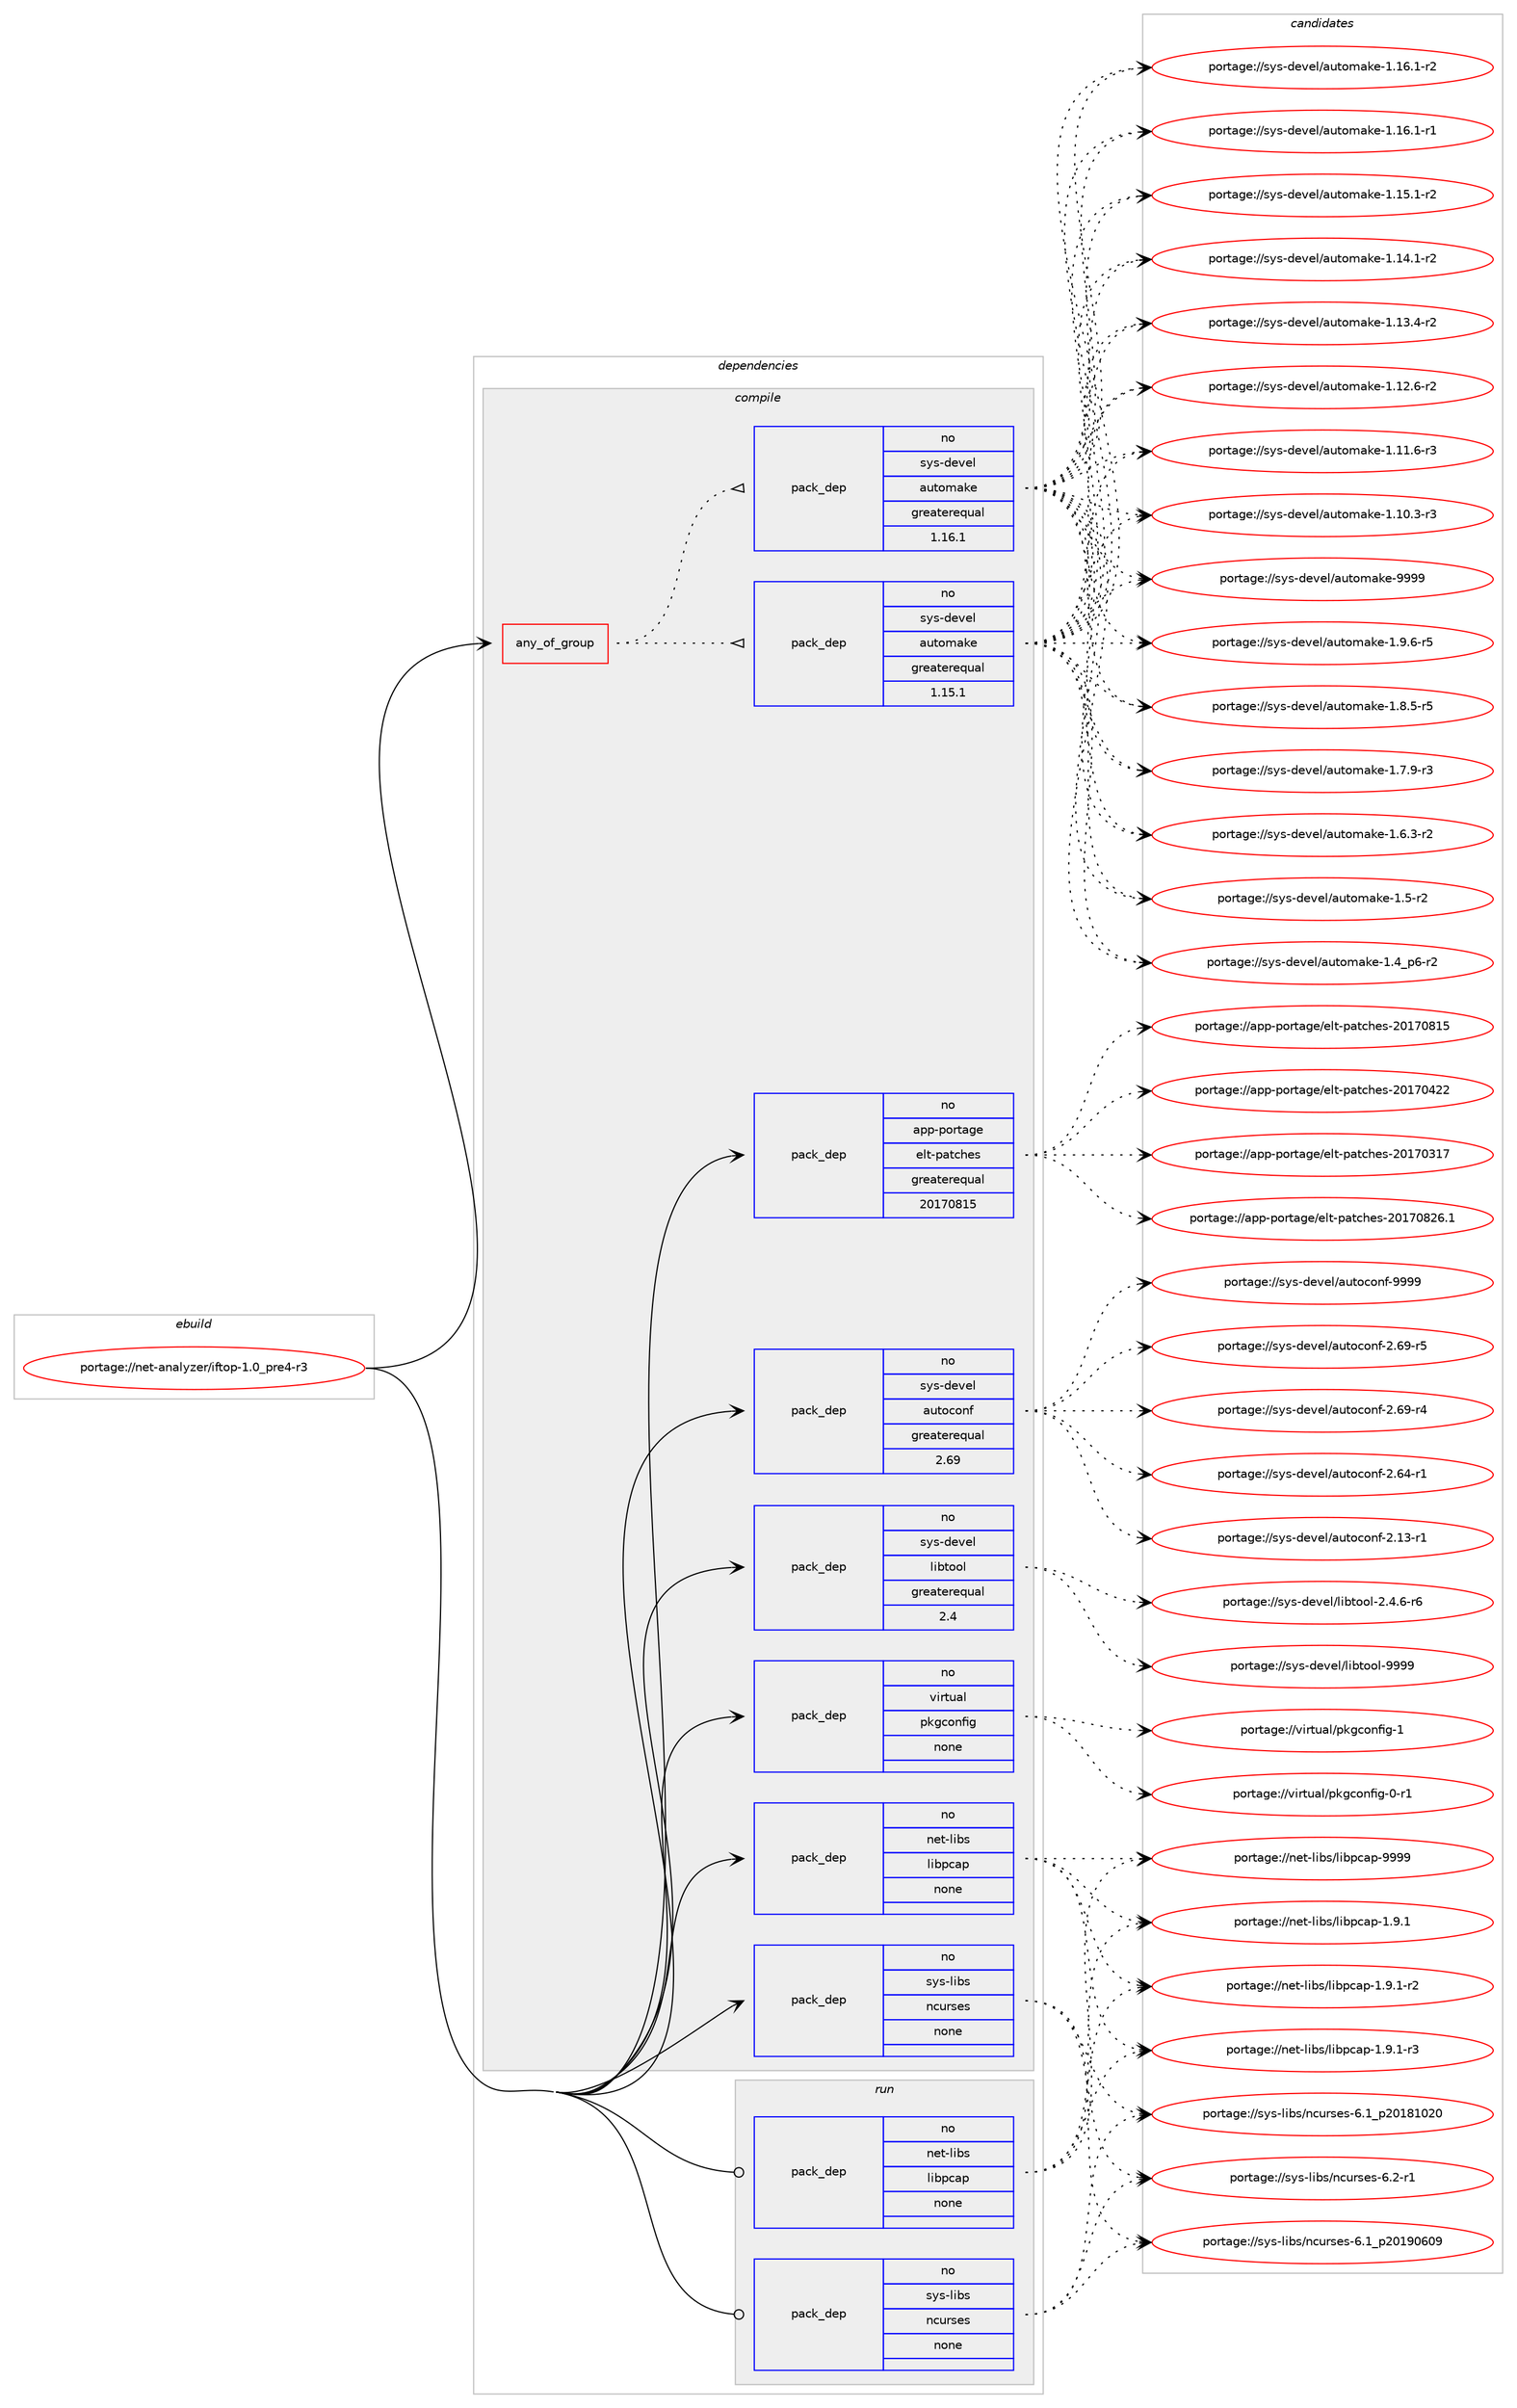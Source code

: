 digraph prolog {

# *************
# Graph options
# *************

newrank=true;
concentrate=true;
compound=true;
graph [rankdir=LR,fontname=Helvetica,fontsize=10,ranksep=1.5];#, ranksep=2.5, nodesep=0.2];
edge  [arrowhead=vee];
node  [fontname=Helvetica,fontsize=10];

# **********
# The ebuild
# **********

subgraph cluster_leftcol {
color=gray;
rank=same;
label=<<i>ebuild</i>>;
id [label="portage://net-analyzer/iftop-1.0_pre4-r3", color=red, width=4, href="../net-analyzer/iftop-1.0_pre4-r3.svg"];
}

# ****************
# The dependencies
# ****************

subgraph cluster_midcol {
color=gray;
label=<<i>dependencies</i>>;
subgraph cluster_compile {
fillcolor="#eeeeee";
style=filled;
label=<<i>compile</i>>;
subgraph any1672 {
dependency93128 [label=<<TABLE BORDER="0" CELLBORDER="1" CELLSPACING="0" CELLPADDING="4"><TR><TD CELLPADDING="10">any_of_group</TD></TR></TABLE>>, shape=none, color=red];subgraph pack70969 {
dependency93129 [label=<<TABLE BORDER="0" CELLBORDER="1" CELLSPACING="0" CELLPADDING="4" WIDTH="220"><TR><TD ROWSPAN="6" CELLPADDING="30">pack_dep</TD></TR><TR><TD WIDTH="110">no</TD></TR><TR><TD>sys-devel</TD></TR><TR><TD>automake</TD></TR><TR><TD>greaterequal</TD></TR><TR><TD>1.16.1</TD></TR></TABLE>>, shape=none, color=blue];
}
dependency93128:e -> dependency93129:w [weight=20,style="dotted",arrowhead="oinv"];
subgraph pack70970 {
dependency93130 [label=<<TABLE BORDER="0" CELLBORDER="1" CELLSPACING="0" CELLPADDING="4" WIDTH="220"><TR><TD ROWSPAN="6" CELLPADDING="30">pack_dep</TD></TR><TR><TD WIDTH="110">no</TD></TR><TR><TD>sys-devel</TD></TR><TR><TD>automake</TD></TR><TR><TD>greaterequal</TD></TR><TR><TD>1.15.1</TD></TR></TABLE>>, shape=none, color=blue];
}
dependency93128:e -> dependency93130:w [weight=20,style="dotted",arrowhead="oinv"];
}
id:e -> dependency93128:w [weight=20,style="solid",arrowhead="vee"];
subgraph pack70971 {
dependency93131 [label=<<TABLE BORDER="0" CELLBORDER="1" CELLSPACING="0" CELLPADDING="4" WIDTH="220"><TR><TD ROWSPAN="6" CELLPADDING="30">pack_dep</TD></TR><TR><TD WIDTH="110">no</TD></TR><TR><TD>app-portage</TD></TR><TR><TD>elt-patches</TD></TR><TR><TD>greaterequal</TD></TR><TR><TD>20170815</TD></TR></TABLE>>, shape=none, color=blue];
}
id:e -> dependency93131:w [weight=20,style="solid",arrowhead="vee"];
subgraph pack70972 {
dependency93132 [label=<<TABLE BORDER="0" CELLBORDER="1" CELLSPACING="0" CELLPADDING="4" WIDTH="220"><TR><TD ROWSPAN="6" CELLPADDING="30">pack_dep</TD></TR><TR><TD WIDTH="110">no</TD></TR><TR><TD>net-libs</TD></TR><TR><TD>libpcap</TD></TR><TR><TD>none</TD></TR><TR><TD></TD></TR></TABLE>>, shape=none, color=blue];
}
id:e -> dependency93132:w [weight=20,style="solid",arrowhead="vee"];
subgraph pack70973 {
dependency93133 [label=<<TABLE BORDER="0" CELLBORDER="1" CELLSPACING="0" CELLPADDING="4" WIDTH="220"><TR><TD ROWSPAN="6" CELLPADDING="30">pack_dep</TD></TR><TR><TD WIDTH="110">no</TD></TR><TR><TD>sys-devel</TD></TR><TR><TD>autoconf</TD></TR><TR><TD>greaterequal</TD></TR><TR><TD>2.69</TD></TR></TABLE>>, shape=none, color=blue];
}
id:e -> dependency93133:w [weight=20,style="solid",arrowhead="vee"];
subgraph pack70974 {
dependency93134 [label=<<TABLE BORDER="0" CELLBORDER="1" CELLSPACING="0" CELLPADDING="4" WIDTH="220"><TR><TD ROWSPAN="6" CELLPADDING="30">pack_dep</TD></TR><TR><TD WIDTH="110">no</TD></TR><TR><TD>sys-devel</TD></TR><TR><TD>libtool</TD></TR><TR><TD>greaterequal</TD></TR><TR><TD>2.4</TD></TR></TABLE>>, shape=none, color=blue];
}
id:e -> dependency93134:w [weight=20,style="solid",arrowhead="vee"];
subgraph pack70975 {
dependency93135 [label=<<TABLE BORDER="0" CELLBORDER="1" CELLSPACING="0" CELLPADDING="4" WIDTH="220"><TR><TD ROWSPAN="6" CELLPADDING="30">pack_dep</TD></TR><TR><TD WIDTH="110">no</TD></TR><TR><TD>sys-libs</TD></TR><TR><TD>ncurses</TD></TR><TR><TD>none</TD></TR><TR><TD></TD></TR></TABLE>>, shape=none, color=blue];
}
id:e -> dependency93135:w [weight=20,style="solid",arrowhead="vee"];
subgraph pack70976 {
dependency93136 [label=<<TABLE BORDER="0" CELLBORDER="1" CELLSPACING="0" CELLPADDING="4" WIDTH="220"><TR><TD ROWSPAN="6" CELLPADDING="30">pack_dep</TD></TR><TR><TD WIDTH="110">no</TD></TR><TR><TD>virtual</TD></TR><TR><TD>pkgconfig</TD></TR><TR><TD>none</TD></TR><TR><TD></TD></TR></TABLE>>, shape=none, color=blue];
}
id:e -> dependency93136:w [weight=20,style="solid",arrowhead="vee"];
}
subgraph cluster_compileandrun {
fillcolor="#eeeeee";
style=filled;
label=<<i>compile and run</i>>;
}
subgraph cluster_run {
fillcolor="#eeeeee";
style=filled;
label=<<i>run</i>>;
subgraph pack70977 {
dependency93137 [label=<<TABLE BORDER="0" CELLBORDER="1" CELLSPACING="0" CELLPADDING="4" WIDTH="220"><TR><TD ROWSPAN="6" CELLPADDING="30">pack_dep</TD></TR><TR><TD WIDTH="110">no</TD></TR><TR><TD>net-libs</TD></TR><TR><TD>libpcap</TD></TR><TR><TD>none</TD></TR><TR><TD></TD></TR></TABLE>>, shape=none, color=blue];
}
id:e -> dependency93137:w [weight=20,style="solid",arrowhead="odot"];
subgraph pack70978 {
dependency93138 [label=<<TABLE BORDER="0" CELLBORDER="1" CELLSPACING="0" CELLPADDING="4" WIDTH="220"><TR><TD ROWSPAN="6" CELLPADDING="30">pack_dep</TD></TR><TR><TD WIDTH="110">no</TD></TR><TR><TD>sys-libs</TD></TR><TR><TD>ncurses</TD></TR><TR><TD>none</TD></TR><TR><TD></TD></TR></TABLE>>, shape=none, color=blue];
}
id:e -> dependency93138:w [weight=20,style="solid",arrowhead="odot"];
}
}

# **************
# The candidates
# **************

subgraph cluster_choices {
rank=same;
color=gray;
label=<<i>candidates</i>>;

subgraph choice70969 {
color=black;
nodesep=1;
choice115121115451001011181011084797117116111109971071014557575757 [label="portage://sys-devel/automake-9999", color=red, width=4,href="../sys-devel/automake-9999.svg"];
choice115121115451001011181011084797117116111109971071014549465746544511453 [label="portage://sys-devel/automake-1.9.6-r5", color=red, width=4,href="../sys-devel/automake-1.9.6-r5.svg"];
choice115121115451001011181011084797117116111109971071014549465646534511453 [label="portage://sys-devel/automake-1.8.5-r5", color=red, width=4,href="../sys-devel/automake-1.8.5-r5.svg"];
choice115121115451001011181011084797117116111109971071014549465546574511451 [label="portage://sys-devel/automake-1.7.9-r3", color=red, width=4,href="../sys-devel/automake-1.7.9-r3.svg"];
choice115121115451001011181011084797117116111109971071014549465446514511450 [label="portage://sys-devel/automake-1.6.3-r2", color=red, width=4,href="../sys-devel/automake-1.6.3-r2.svg"];
choice11512111545100101118101108479711711611110997107101454946534511450 [label="portage://sys-devel/automake-1.5-r2", color=red, width=4,href="../sys-devel/automake-1.5-r2.svg"];
choice115121115451001011181011084797117116111109971071014549465295112544511450 [label="portage://sys-devel/automake-1.4_p6-r2", color=red, width=4,href="../sys-devel/automake-1.4_p6-r2.svg"];
choice11512111545100101118101108479711711611110997107101454946495446494511450 [label="portage://sys-devel/automake-1.16.1-r2", color=red, width=4,href="../sys-devel/automake-1.16.1-r2.svg"];
choice11512111545100101118101108479711711611110997107101454946495446494511449 [label="portage://sys-devel/automake-1.16.1-r1", color=red, width=4,href="../sys-devel/automake-1.16.1-r1.svg"];
choice11512111545100101118101108479711711611110997107101454946495346494511450 [label="portage://sys-devel/automake-1.15.1-r2", color=red, width=4,href="../sys-devel/automake-1.15.1-r2.svg"];
choice11512111545100101118101108479711711611110997107101454946495246494511450 [label="portage://sys-devel/automake-1.14.1-r2", color=red, width=4,href="../sys-devel/automake-1.14.1-r2.svg"];
choice11512111545100101118101108479711711611110997107101454946495146524511450 [label="portage://sys-devel/automake-1.13.4-r2", color=red, width=4,href="../sys-devel/automake-1.13.4-r2.svg"];
choice11512111545100101118101108479711711611110997107101454946495046544511450 [label="portage://sys-devel/automake-1.12.6-r2", color=red, width=4,href="../sys-devel/automake-1.12.6-r2.svg"];
choice11512111545100101118101108479711711611110997107101454946494946544511451 [label="portage://sys-devel/automake-1.11.6-r3", color=red, width=4,href="../sys-devel/automake-1.11.6-r3.svg"];
choice11512111545100101118101108479711711611110997107101454946494846514511451 [label="portage://sys-devel/automake-1.10.3-r3", color=red, width=4,href="../sys-devel/automake-1.10.3-r3.svg"];
dependency93129:e -> choice115121115451001011181011084797117116111109971071014557575757:w [style=dotted,weight="100"];
dependency93129:e -> choice115121115451001011181011084797117116111109971071014549465746544511453:w [style=dotted,weight="100"];
dependency93129:e -> choice115121115451001011181011084797117116111109971071014549465646534511453:w [style=dotted,weight="100"];
dependency93129:e -> choice115121115451001011181011084797117116111109971071014549465546574511451:w [style=dotted,weight="100"];
dependency93129:e -> choice115121115451001011181011084797117116111109971071014549465446514511450:w [style=dotted,weight="100"];
dependency93129:e -> choice11512111545100101118101108479711711611110997107101454946534511450:w [style=dotted,weight="100"];
dependency93129:e -> choice115121115451001011181011084797117116111109971071014549465295112544511450:w [style=dotted,weight="100"];
dependency93129:e -> choice11512111545100101118101108479711711611110997107101454946495446494511450:w [style=dotted,weight="100"];
dependency93129:e -> choice11512111545100101118101108479711711611110997107101454946495446494511449:w [style=dotted,weight="100"];
dependency93129:e -> choice11512111545100101118101108479711711611110997107101454946495346494511450:w [style=dotted,weight="100"];
dependency93129:e -> choice11512111545100101118101108479711711611110997107101454946495246494511450:w [style=dotted,weight="100"];
dependency93129:e -> choice11512111545100101118101108479711711611110997107101454946495146524511450:w [style=dotted,weight="100"];
dependency93129:e -> choice11512111545100101118101108479711711611110997107101454946495046544511450:w [style=dotted,weight="100"];
dependency93129:e -> choice11512111545100101118101108479711711611110997107101454946494946544511451:w [style=dotted,weight="100"];
dependency93129:e -> choice11512111545100101118101108479711711611110997107101454946494846514511451:w [style=dotted,weight="100"];
}
subgraph choice70970 {
color=black;
nodesep=1;
choice115121115451001011181011084797117116111109971071014557575757 [label="portage://sys-devel/automake-9999", color=red, width=4,href="../sys-devel/automake-9999.svg"];
choice115121115451001011181011084797117116111109971071014549465746544511453 [label="portage://sys-devel/automake-1.9.6-r5", color=red, width=4,href="../sys-devel/automake-1.9.6-r5.svg"];
choice115121115451001011181011084797117116111109971071014549465646534511453 [label="portage://sys-devel/automake-1.8.5-r5", color=red, width=4,href="../sys-devel/automake-1.8.5-r5.svg"];
choice115121115451001011181011084797117116111109971071014549465546574511451 [label="portage://sys-devel/automake-1.7.9-r3", color=red, width=4,href="../sys-devel/automake-1.7.9-r3.svg"];
choice115121115451001011181011084797117116111109971071014549465446514511450 [label="portage://sys-devel/automake-1.6.3-r2", color=red, width=4,href="../sys-devel/automake-1.6.3-r2.svg"];
choice11512111545100101118101108479711711611110997107101454946534511450 [label="portage://sys-devel/automake-1.5-r2", color=red, width=4,href="../sys-devel/automake-1.5-r2.svg"];
choice115121115451001011181011084797117116111109971071014549465295112544511450 [label="portage://sys-devel/automake-1.4_p6-r2", color=red, width=4,href="../sys-devel/automake-1.4_p6-r2.svg"];
choice11512111545100101118101108479711711611110997107101454946495446494511450 [label="portage://sys-devel/automake-1.16.1-r2", color=red, width=4,href="../sys-devel/automake-1.16.1-r2.svg"];
choice11512111545100101118101108479711711611110997107101454946495446494511449 [label="portage://sys-devel/automake-1.16.1-r1", color=red, width=4,href="../sys-devel/automake-1.16.1-r1.svg"];
choice11512111545100101118101108479711711611110997107101454946495346494511450 [label="portage://sys-devel/automake-1.15.1-r2", color=red, width=4,href="../sys-devel/automake-1.15.1-r2.svg"];
choice11512111545100101118101108479711711611110997107101454946495246494511450 [label="portage://sys-devel/automake-1.14.1-r2", color=red, width=4,href="../sys-devel/automake-1.14.1-r2.svg"];
choice11512111545100101118101108479711711611110997107101454946495146524511450 [label="portage://sys-devel/automake-1.13.4-r2", color=red, width=4,href="../sys-devel/automake-1.13.4-r2.svg"];
choice11512111545100101118101108479711711611110997107101454946495046544511450 [label="portage://sys-devel/automake-1.12.6-r2", color=red, width=4,href="../sys-devel/automake-1.12.6-r2.svg"];
choice11512111545100101118101108479711711611110997107101454946494946544511451 [label="portage://sys-devel/automake-1.11.6-r3", color=red, width=4,href="../sys-devel/automake-1.11.6-r3.svg"];
choice11512111545100101118101108479711711611110997107101454946494846514511451 [label="portage://sys-devel/automake-1.10.3-r3", color=red, width=4,href="../sys-devel/automake-1.10.3-r3.svg"];
dependency93130:e -> choice115121115451001011181011084797117116111109971071014557575757:w [style=dotted,weight="100"];
dependency93130:e -> choice115121115451001011181011084797117116111109971071014549465746544511453:w [style=dotted,weight="100"];
dependency93130:e -> choice115121115451001011181011084797117116111109971071014549465646534511453:w [style=dotted,weight="100"];
dependency93130:e -> choice115121115451001011181011084797117116111109971071014549465546574511451:w [style=dotted,weight="100"];
dependency93130:e -> choice115121115451001011181011084797117116111109971071014549465446514511450:w [style=dotted,weight="100"];
dependency93130:e -> choice11512111545100101118101108479711711611110997107101454946534511450:w [style=dotted,weight="100"];
dependency93130:e -> choice115121115451001011181011084797117116111109971071014549465295112544511450:w [style=dotted,weight="100"];
dependency93130:e -> choice11512111545100101118101108479711711611110997107101454946495446494511450:w [style=dotted,weight="100"];
dependency93130:e -> choice11512111545100101118101108479711711611110997107101454946495446494511449:w [style=dotted,weight="100"];
dependency93130:e -> choice11512111545100101118101108479711711611110997107101454946495346494511450:w [style=dotted,weight="100"];
dependency93130:e -> choice11512111545100101118101108479711711611110997107101454946495246494511450:w [style=dotted,weight="100"];
dependency93130:e -> choice11512111545100101118101108479711711611110997107101454946495146524511450:w [style=dotted,weight="100"];
dependency93130:e -> choice11512111545100101118101108479711711611110997107101454946495046544511450:w [style=dotted,weight="100"];
dependency93130:e -> choice11512111545100101118101108479711711611110997107101454946494946544511451:w [style=dotted,weight="100"];
dependency93130:e -> choice11512111545100101118101108479711711611110997107101454946494846514511451:w [style=dotted,weight="100"];
}
subgraph choice70971 {
color=black;
nodesep=1;
choice971121124511211111411697103101471011081164511297116991041011154550484955485650544649 [label="portage://app-portage/elt-patches-20170826.1", color=red, width=4,href="../app-portage/elt-patches-20170826.1.svg"];
choice97112112451121111141169710310147101108116451129711699104101115455048495548564953 [label="portage://app-portage/elt-patches-20170815", color=red, width=4,href="../app-portage/elt-patches-20170815.svg"];
choice97112112451121111141169710310147101108116451129711699104101115455048495548525050 [label="portage://app-portage/elt-patches-20170422", color=red, width=4,href="../app-portage/elt-patches-20170422.svg"];
choice97112112451121111141169710310147101108116451129711699104101115455048495548514955 [label="portage://app-portage/elt-patches-20170317", color=red, width=4,href="../app-portage/elt-patches-20170317.svg"];
dependency93131:e -> choice971121124511211111411697103101471011081164511297116991041011154550484955485650544649:w [style=dotted,weight="100"];
dependency93131:e -> choice97112112451121111141169710310147101108116451129711699104101115455048495548564953:w [style=dotted,weight="100"];
dependency93131:e -> choice97112112451121111141169710310147101108116451129711699104101115455048495548525050:w [style=dotted,weight="100"];
dependency93131:e -> choice97112112451121111141169710310147101108116451129711699104101115455048495548514955:w [style=dotted,weight="100"];
}
subgraph choice70972 {
color=black;
nodesep=1;
choice1101011164510810598115471081059811299971124557575757 [label="portage://net-libs/libpcap-9999", color=red, width=4,href="../net-libs/libpcap-9999.svg"];
choice1101011164510810598115471081059811299971124549465746494511451 [label="portage://net-libs/libpcap-1.9.1-r3", color=red, width=4,href="../net-libs/libpcap-1.9.1-r3.svg"];
choice1101011164510810598115471081059811299971124549465746494511450 [label="portage://net-libs/libpcap-1.9.1-r2", color=red, width=4,href="../net-libs/libpcap-1.9.1-r2.svg"];
choice110101116451081059811547108105981129997112454946574649 [label="portage://net-libs/libpcap-1.9.1", color=red, width=4,href="../net-libs/libpcap-1.9.1.svg"];
dependency93132:e -> choice1101011164510810598115471081059811299971124557575757:w [style=dotted,weight="100"];
dependency93132:e -> choice1101011164510810598115471081059811299971124549465746494511451:w [style=dotted,weight="100"];
dependency93132:e -> choice1101011164510810598115471081059811299971124549465746494511450:w [style=dotted,weight="100"];
dependency93132:e -> choice110101116451081059811547108105981129997112454946574649:w [style=dotted,weight="100"];
}
subgraph choice70973 {
color=black;
nodesep=1;
choice115121115451001011181011084797117116111991111101024557575757 [label="portage://sys-devel/autoconf-9999", color=red, width=4,href="../sys-devel/autoconf-9999.svg"];
choice1151211154510010111810110847971171161119911111010245504654574511453 [label="portage://sys-devel/autoconf-2.69-r5", color=red, width=4,href="../sys-devel/autoconf-2.69-r5.svg"];
choice1151211154510010111810110847971171161119911111010245504654574511452 [label="portage://sys-devel/autoconf-2.69-r4", color=red, width=4,href="../sys-devel/autoconf-2.69-r4.svg"];
choice1151211154510010111810110847971171161119911111010245504654524511449 [label="portage://sys-devel/autoconf-2.64-r1", color=red, width=4,href="../sys-devel/autoconf-2.64-r1.svg"];
choice1151211154510010111810110847971171161119911111010245504649514511449 [label="portage://sys-devel/autoconf-2.13-r1", color=red, width=4,href="../sys-devel/autoconf-2.13-r1.svg"];
dependency93133:e -> choice115121115451001011181011084797117116111991111101024557575757:w [style=dotted,weight="100"];
dependency93133:e -> choice1151211154510010111810110847971171161119911111010245504654574511453:w [style=dotted,weight="100"];
dependency93133:e -> choice1151211154510010111810110847971171161119911111010245504654574511452:w [style=dotted,weight="100"];
dependency93133:e -> choice1151211154510010111810110847971171161119911111010245504654524511449:w [style=dotted,weight="100"];
dependency93133:e -> choice1151211154510010111810110847971171161119911111010245504649514511449:w [style=dotted,weight="100"];
}
subgraph choice70974 {
color=black;
nodesep=1;
choice1151211154510010111810110847108105981161111111084557575757 [label="portage://sys-devel/libtool-9999", color=red, width=4,href="../sys-devel/libtool-9999.svg"];
choice1151211154510010111810110847108105981161111111084550465246544511454 [label="portage://sys-devel/libtool-2.4.6-r6", color=red, width=4,href="../sys-devel/libtool-2.4.6-r6.svg"];
dependency93134:e -> choice1151211154510010111810110847108105981161111111084557575757:w [style=dotted,weight="100"];
dependency93134:e -> choice1151211154510010111810110847108105981161111111084550465246544511454:w [style=dotted,weight="100"];
}
subgraph choice70975 {
color=black;
nodesep=1;
choice11512111545108105981154711099117114115101115455446504511449 [label="portage://sys-libs/ncurses-6.2-r1", color=red, width=4,href="../sys-libs/ncurses-6.2-r1.svg"];
choice1151211154510810598115471109911711411510111545544649951125048495748544857 [label="portage://sys-libs/ncurses-6.1_p20190609", color=red, width=4,href="../sys-libs/ncurses-6.1_p20190609.svg"];
choice1151211154510810598115471109911711411510111545544649951125048495649485048 [label="portage://sys-libs/ncurses-6.1_p20181020", color=red, width=4,href="../sys-libs/ncurses-6.1_p20181020.svg"];
dependency93135:e -> choice11512111545108105981154711099117114115101115455446504511449:w [style=dotted,weight="100"];
dependency93135:e -> choice1151211154510810598115471109911711411510111545544649951125048495748544857:w [style=dotted,weight="100"];
dependency93135:e -> choice1151211154510810598115471109911711411510111545544649951125048495649485048:w [style=dotted,weight="100"];
}
subgraph choice70976 {
color=black;
nodesep=1;
choice1181051141161179710847112107103991111101021051034549 [label="portage://virtual/pkgconfig-1", color=red, width=4,href="../virtual/pkgconfig-1.svg"];
choice11810511411611797108471121071039911111010210510345484511449 [label="portage://virtual/pkgconfig-0-r1", color=red, width=4,href="../virtual/pkgconfig-0-r1.svg"];
dependency93136:e -> choice1181051141161179710847112107103991111101021051034549:w [style=dotted,weight="100"];
dependency93136:e -> choice11810511411611797108471121071039911111010210510345484511449:w [style=dotted,weight="100"];
}
subgraph choice70977 {
color=black;
nodesep=1;
choice1101011164510810598115471081059811299971124557575757 [label="portage://net-libs/libpcap-9999", color=red, width=4,href="../net-libs/libpcap-9999.svg"];
choice1101011164510810598115471081059811299971124549465746494511451 [label="portage://net-libs/libpcap-1.9.1-r3", color=red, width=4,href="../net-libs/libpcap-1.9.1-r3.svg"];
choice1101011164510810598115471081059811299971124549465746494511450 [label="portage://net-libs/libpcap-1.9.1-r2", color=red, width=4,href="../net-libs/libpcap-1.9.1-r2.svg"];
choice110101116451081059811547108105981129997112454946574649 [label="portage://net-libs/libpcap-1.9.1", color=red, width=4,href="../net-libs/libpcap-1.9.1.svg"];
dependency93137:e -> choice1101011164510810598115471081059811299971124557575757:w [style=dotted,weight="100"];
dependency93137:e -> choice1101011164510810598115471081059811299971124549465746494511451:w [style=dotted,weight="100"];
dependency93137:e -> choice1101011164510810598115471081059811299971124549465746494511450:w [style=dotted,weight="100"];
dependency93137:e -> choice110101116451081059811547108105981129997112454946574649:w [style=dotted,weight="100"];
}
subgraph choice70978 {
color=black;
nodesep=1;
choice11512111545108105981154711099117114115101115455446504511449 [label="portage://sys-libs/ncurses-6.2-r1", color=red, width=4,href="../sys-libs/ncurses-6.2-r1.svg"];
choice1151211154510810598115471109911711411510111545544649951125048495748544857 [label="portage://sys-libs/ncurses-6.1_p20190609", color=red, width=4,href="../sys-libs/ncurses-6.1_p20190609.svg"];
choice1151211154510810598115471109911711411510111545544649951125048495649485048 [label="portage://sys-libs/ncurses-6.1_p20181020", color=red, width=4,href="../sys-libs/ncurses-6.1_p20181020.svg"];
dependency93138:e -> choice11512111545108105981154711099117114115101115455446504511449:w [style=dotted,weight="100"];
dependency93138:e -> choice1151211154510810598115471109911711411510111545544649951125048495748544857:w [style=dotted,weight="100"];
dependency93138:e -> choice1151211154510810598115471109911711411510111545544649951125048495649485048:w [style=dotted,weight="100"];
}
}

}
